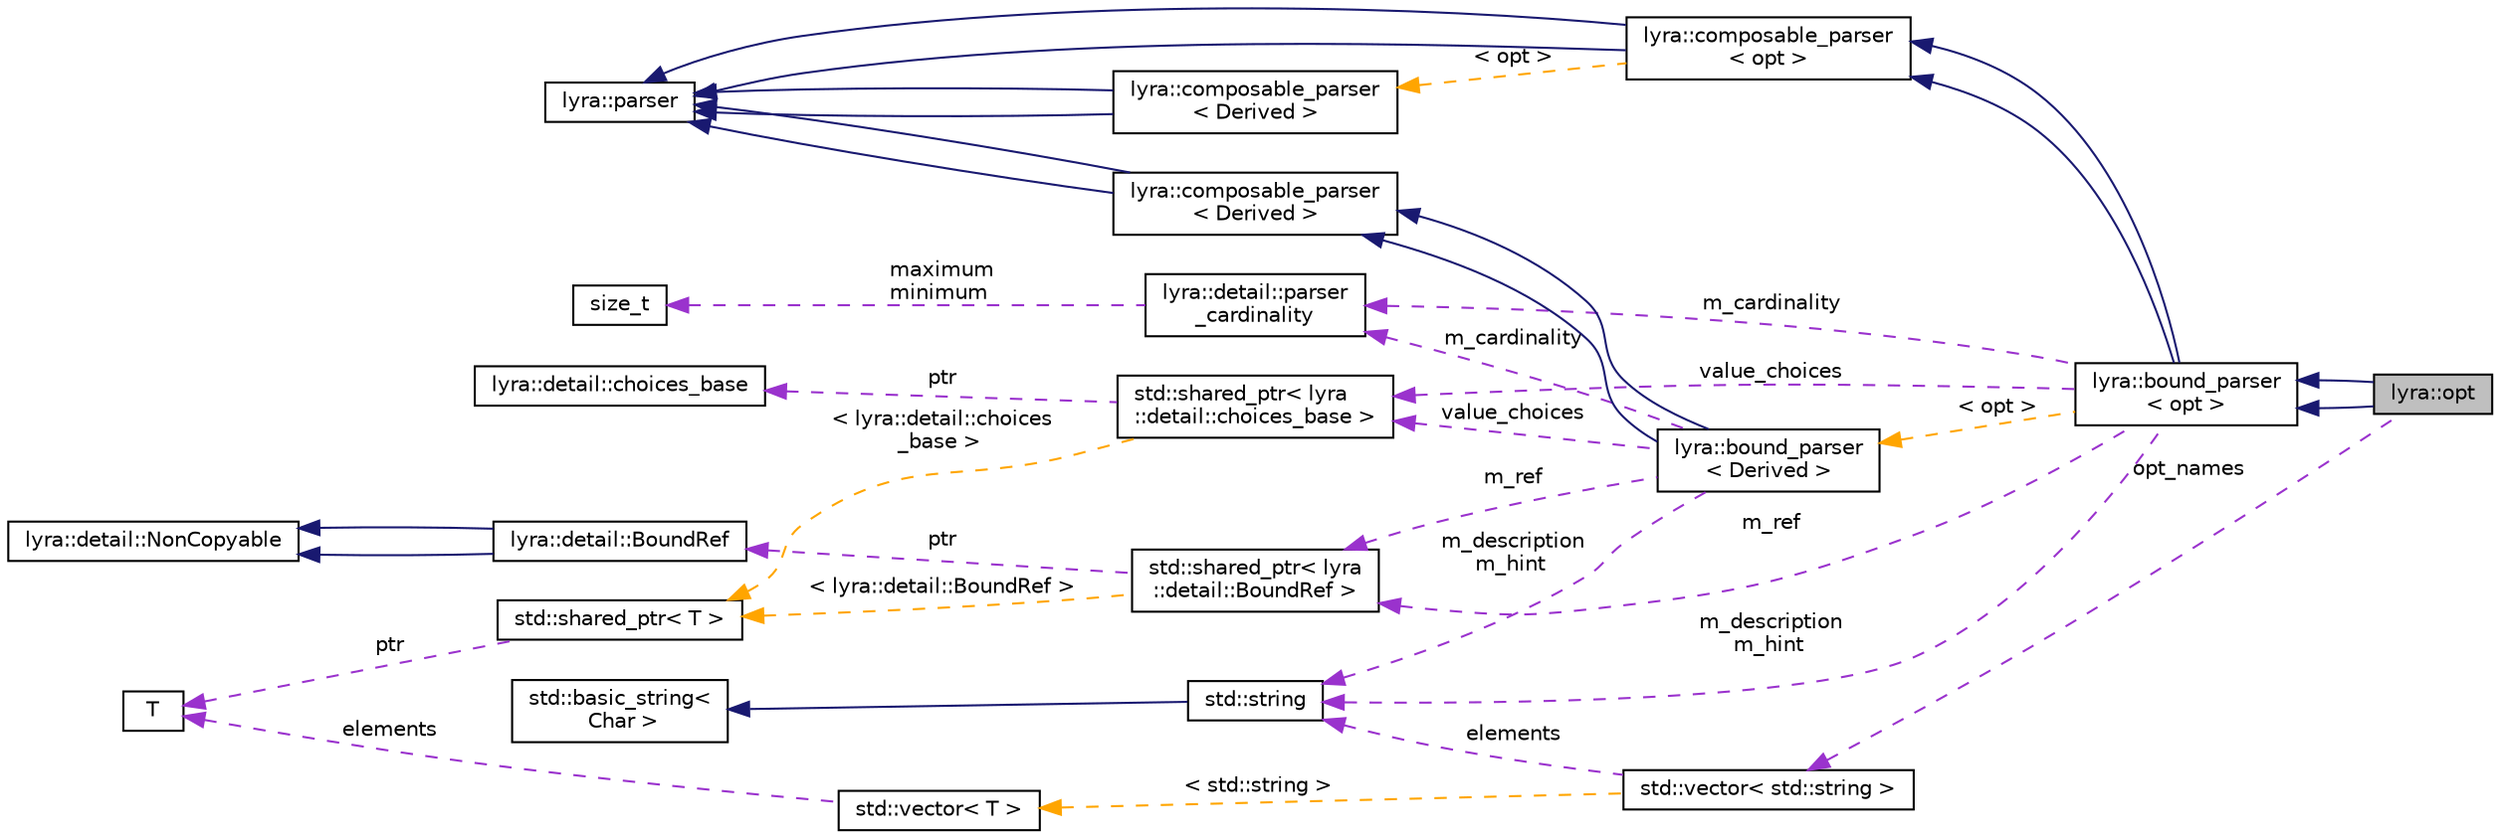 digraph "lyra::opt"
{
 // INTERACTIVE_SVG=YES
 // LATEX_PDF_SIZE
  edge [fontname="Helvetica",fontsize="10",labelfontname="Helvetica",labelfontsize="10"];
  node [fontname="Helvetica",fontsize="10",shape=record];
  rankdir="LR";
  Node1 [label="lyra::opt",height=0.2,width=0.4,color="black", fillcolor="grey75", style="filled", fontcolor="black",tooltip=" "];
  Node2 -> Node1 [dir="back",color="midnightblue",fontsize="10",style="solid",fontname="Helvetica"];
  Node2 [label="lyra::bound_parser\l\< opt \>",height=0.2,width=0.4,color="black", fillcolor="white", style="filled",URL="$classlyra_1_1bound__parser.html",tooltip=" "];
  Node3 -> Node2 [dir="back",color="midnightblue",fontsize="10",style="solid",fontname="Helvetica"];
  Node3 [label="lyra::composable_parser\l\< opt \>",height=0.2,width=0.4,color="black", fillcolor="white", style="filled",URL="$classlyra_1_1composable__parser.html",tooltip=" "];
  Node4 -> Node3 [dir="back",color="midnightblue",fontsize="10",style="solid",fontname="Helvetica"];
  Node4 [label="lyra::parser",height=0.2,width=0.4,color="black", fillcolor="white", style="filled",URL="$classlyra_1_1parser.html",tooltip=" "];
  Node4 -> Node3 [dir="back",color="midnightblue",fontsize="10",style="solid",fontname="Helvetica"];
  Node5 -> Node3 [dir="back",color="orange",fontsize="10",style="dashed",label=" \< opt \>" ,fontname="Helvetica"];
  Node5 [label="lyra::composable_parser\l\< Derived \>",height=0.2,width=0.4,color="black", fillcolor="white", style="filled",URL="$classlyra_1_1composable__parser.html",tooltip=" "];
  Node4 -> Node5 [dir="back",color="midnightblue",fontsize="10",style="solid",fontname="Helvetica"];
  Node4 -> Node5 [dir="back",color="midnightblue",fontsize="10",style="solid",fontname="Helvetica"];
  Node3 -> Node2 [dir="back",color="midnightblue",fontsize="10",style="solid",fontname="Helvetica"];
  Node6 -> Node2 [dir="back",color="darkorchid3",fontsize="10",style="dashed",label=" m_ref" ,fontname="Helvetica"];
  Node6 [label="std::shared_ptr\< lyra\l::detail::BoundRef \>",height=0.2,width=0.4,color="black", fillcolor="white", style="filled",tooltip=" "];
  Node7 -> Node6 [dir="back",color="darkorchid3",fontsize="10",style="dashed",label=" ptr" ,fontname="Helvetica"];
  Node7 [label="lyra::detail::BoundRef",height=0.2,width=0.4,color="black", fillcolor="white", style="filled",URL="$structlyra_1_1detail_1_1_bound_ref.html",tooltip=" "];
  Node8 -> Node7 [dir="back",color="midnightblue",fontsize="10",style="solid",fontname="Helvetica"];
  Node8 [label="lyra::detail::NonCopyable",height=0.2,width=0.4,color="black", fillcolor="white", style="filled",URL="$structlyra_1_1detail_1_1_non_copyable.html",tooltip=" "];
  Node8 -> Node7 [dir="back",color="midnightblue",fontsize="10",style="solid",fontname="Helvetica"];
  Node9 -> Node6 [dir="back",color="orange",fontsize="10",style="dashed",label=" \< lyra::detail::BoundRef \>" ,fontname="Helvetica"];
  Node9 [label="std::shared_ptr\< T \>",height=0.2,width=0.4,color="black", fillcolor="white", style="filled",tooltip=" "];
  Node10 -> Node9 [dir="back",color="darkorchid3",fontsize="10",style="dashed",label=" ptr" ,fontname="Helvetica"];
  Node10 [label="T",height=0.2,width=0.4,color="black", fillcolor="white", style="filled",tooltip=" "];
  Node11 -> Node2 [dir="back",color="darkorchid3",fontsize="10",style="dashed",label=" m_description\nm_hint" ,fontname="Helvetica"];
  Node11 [label="std::string",height=0.2,width=0.4,color="black", fillcolor="white", style="filled",tooltip=" "];
  Node12 -> Node11 [dir="back",color="midnightblue",fontsize="10",style="solid",fontname="Helvetica"];
  Node12 [label="std::basic_string\<\l Char \>",height=0.2,width=0.4,color="black", fillcolor="white", style="filled",tooltip=" "];
  Node13 -> Node2 [dir="back",color="darkorchid3",fontsize="10",style="dashed",label=" m_cardinality" ,fontname="Helvetica"];
  Node13 [label="lyra::detail::parser\l_cardinality",height=0.2,width=0.4,color="black", fillcolor="white", style="filled",URL="$structlyra_1_1detail_1_1parser__cardinality.html",tooltip=" "];
  Node14 -> Node13 [dir="back",color="darkorchid3",fontsize="10",style="dashed",label=" maximum\nminimum" ,fontname="Helvetica"];
  Node14 [label="size_t",height=0.2,width=0.4,color="black", fillcolor="white", style="filled",tooltip=" "];
  Node15 -> Node2 [dir="back",color="darkorchid3",fontsize="10",style="dashed",label=" value_choices" ,fontname="Helvetica"];
  Node15 [label="std::shared_ptr\< lyra\l::detail::choices_base \>",height=0.2,width=0.4,color="black", fillcolor="white", style="filled",tooltip=" "];
  Node16 -> Node15 [dir="back",color="darkorchid3",fontsize="10",style="dashed",label=" ptr" ,fontname="Helvetica"];
  Node16 [label="lyra::detail::choices_base",height=0.2,width=0.4,color="black", fillcolor="white", style="filled",URL="$structlyra_1_1detail_1_1choices__base.html",tooltip=" "];
  Node9 -> Node15 [dir="back",color="orange",fontsize="10",style="dashed",label=" \< lyra::detail::choices\l_base \>" ,fontname="Helvetica"];
  Node17 -> Node2 [dir="back",color="orange",fontsize="10",style="dashed",label=" \< opt \>" ,fontname="Helvetica"];
  Node17 [label="lyra::bound_parser\l\< Derived \>",height=0.2,width=0.4,color="black", fillcolor="white", style="filled",URL="$classlyra_1_1bound__parser.html",tooltip=" "];
  Node18 -> Node17 [dir="back",color="midnightblue",fontsize="10",style="solid",fontname="Helvetica"];
  Node18 [label="lyra::composable_parser\l\< Derived \>",height=0.2,width=0.4,color="black", fillcolor="white", style="filled",URL="$classlyra_1_1composable__parser.html",tooltip=" "];
  Node4 -> Node18 [dir="back",color="midnightblue",fontsize="10",style="solid",fontname="Helvetica"];
  Node4 -> Node18 [dir="back",color="midnightblue",fontsize="10",style="solid",fontname="Helvetica"];
  Node18 -> Node17 [dir="back",color="midnightblue",fontsize="10",style="solid",fontname="Helvetica"];
  Node6 -> Node17 [dir="back",color="darkorchid3",fontsize="10",style="dashed",label=" m_ref" ,fontname="Helvetica"];
  Node11 -> Node17 [dir="back",color="darkorchid3",fontsize="10",style="dashed",label=" m_description\nm_hint" ,fontname="Helvetica"];
  Node13 -> Node17 [dir="back",color="darkorchid3",fontsize="10",style="dashed",label=" m_cardinality" ,fontname="Helvetica"];
  Node15 -> Node17 [dir="back",color="darkorchid3",fontsize="10",style="dashed",label=" value_choices" ,fontname="Helvetica"];
  Node2 -> Node1 [dir="back",color="midnightblue",fontsize="10",style="solid",fontname="Helvetica"];
  Node19 -> Node1 [dir="back",color="darkorchid3",fontsize="10",style="dashed",label=" opt_names" ,fontname="Helvetica"];
  Node19 [label="std::vector\< std::string \>",height=0.2,width=0.4,color="black", fillcolor="white", style="filled",tooltip=" "];
  Node11 -> Node19 [dir="back",color="darkorchid3",fontsize="10",style="dashed",label=" elements" ,fontname="Helvetica"];
  Node20 -> Node19 [dir="back",color="orange",fontsize="10",style="dashed",label=" \< std::string \>" ,fontname="Helvetica"];
  Node20 [label="std::vector\< T \>",height=0.2,width=0.4,color="black", fillcolor="white", style="filled",tooltip=" "];
  Node10 -> Node20 [dir="back",color="darkorchid3",fontsize="10",style="dashed",label=" elements" ,fontname="Helvetica"];
}

